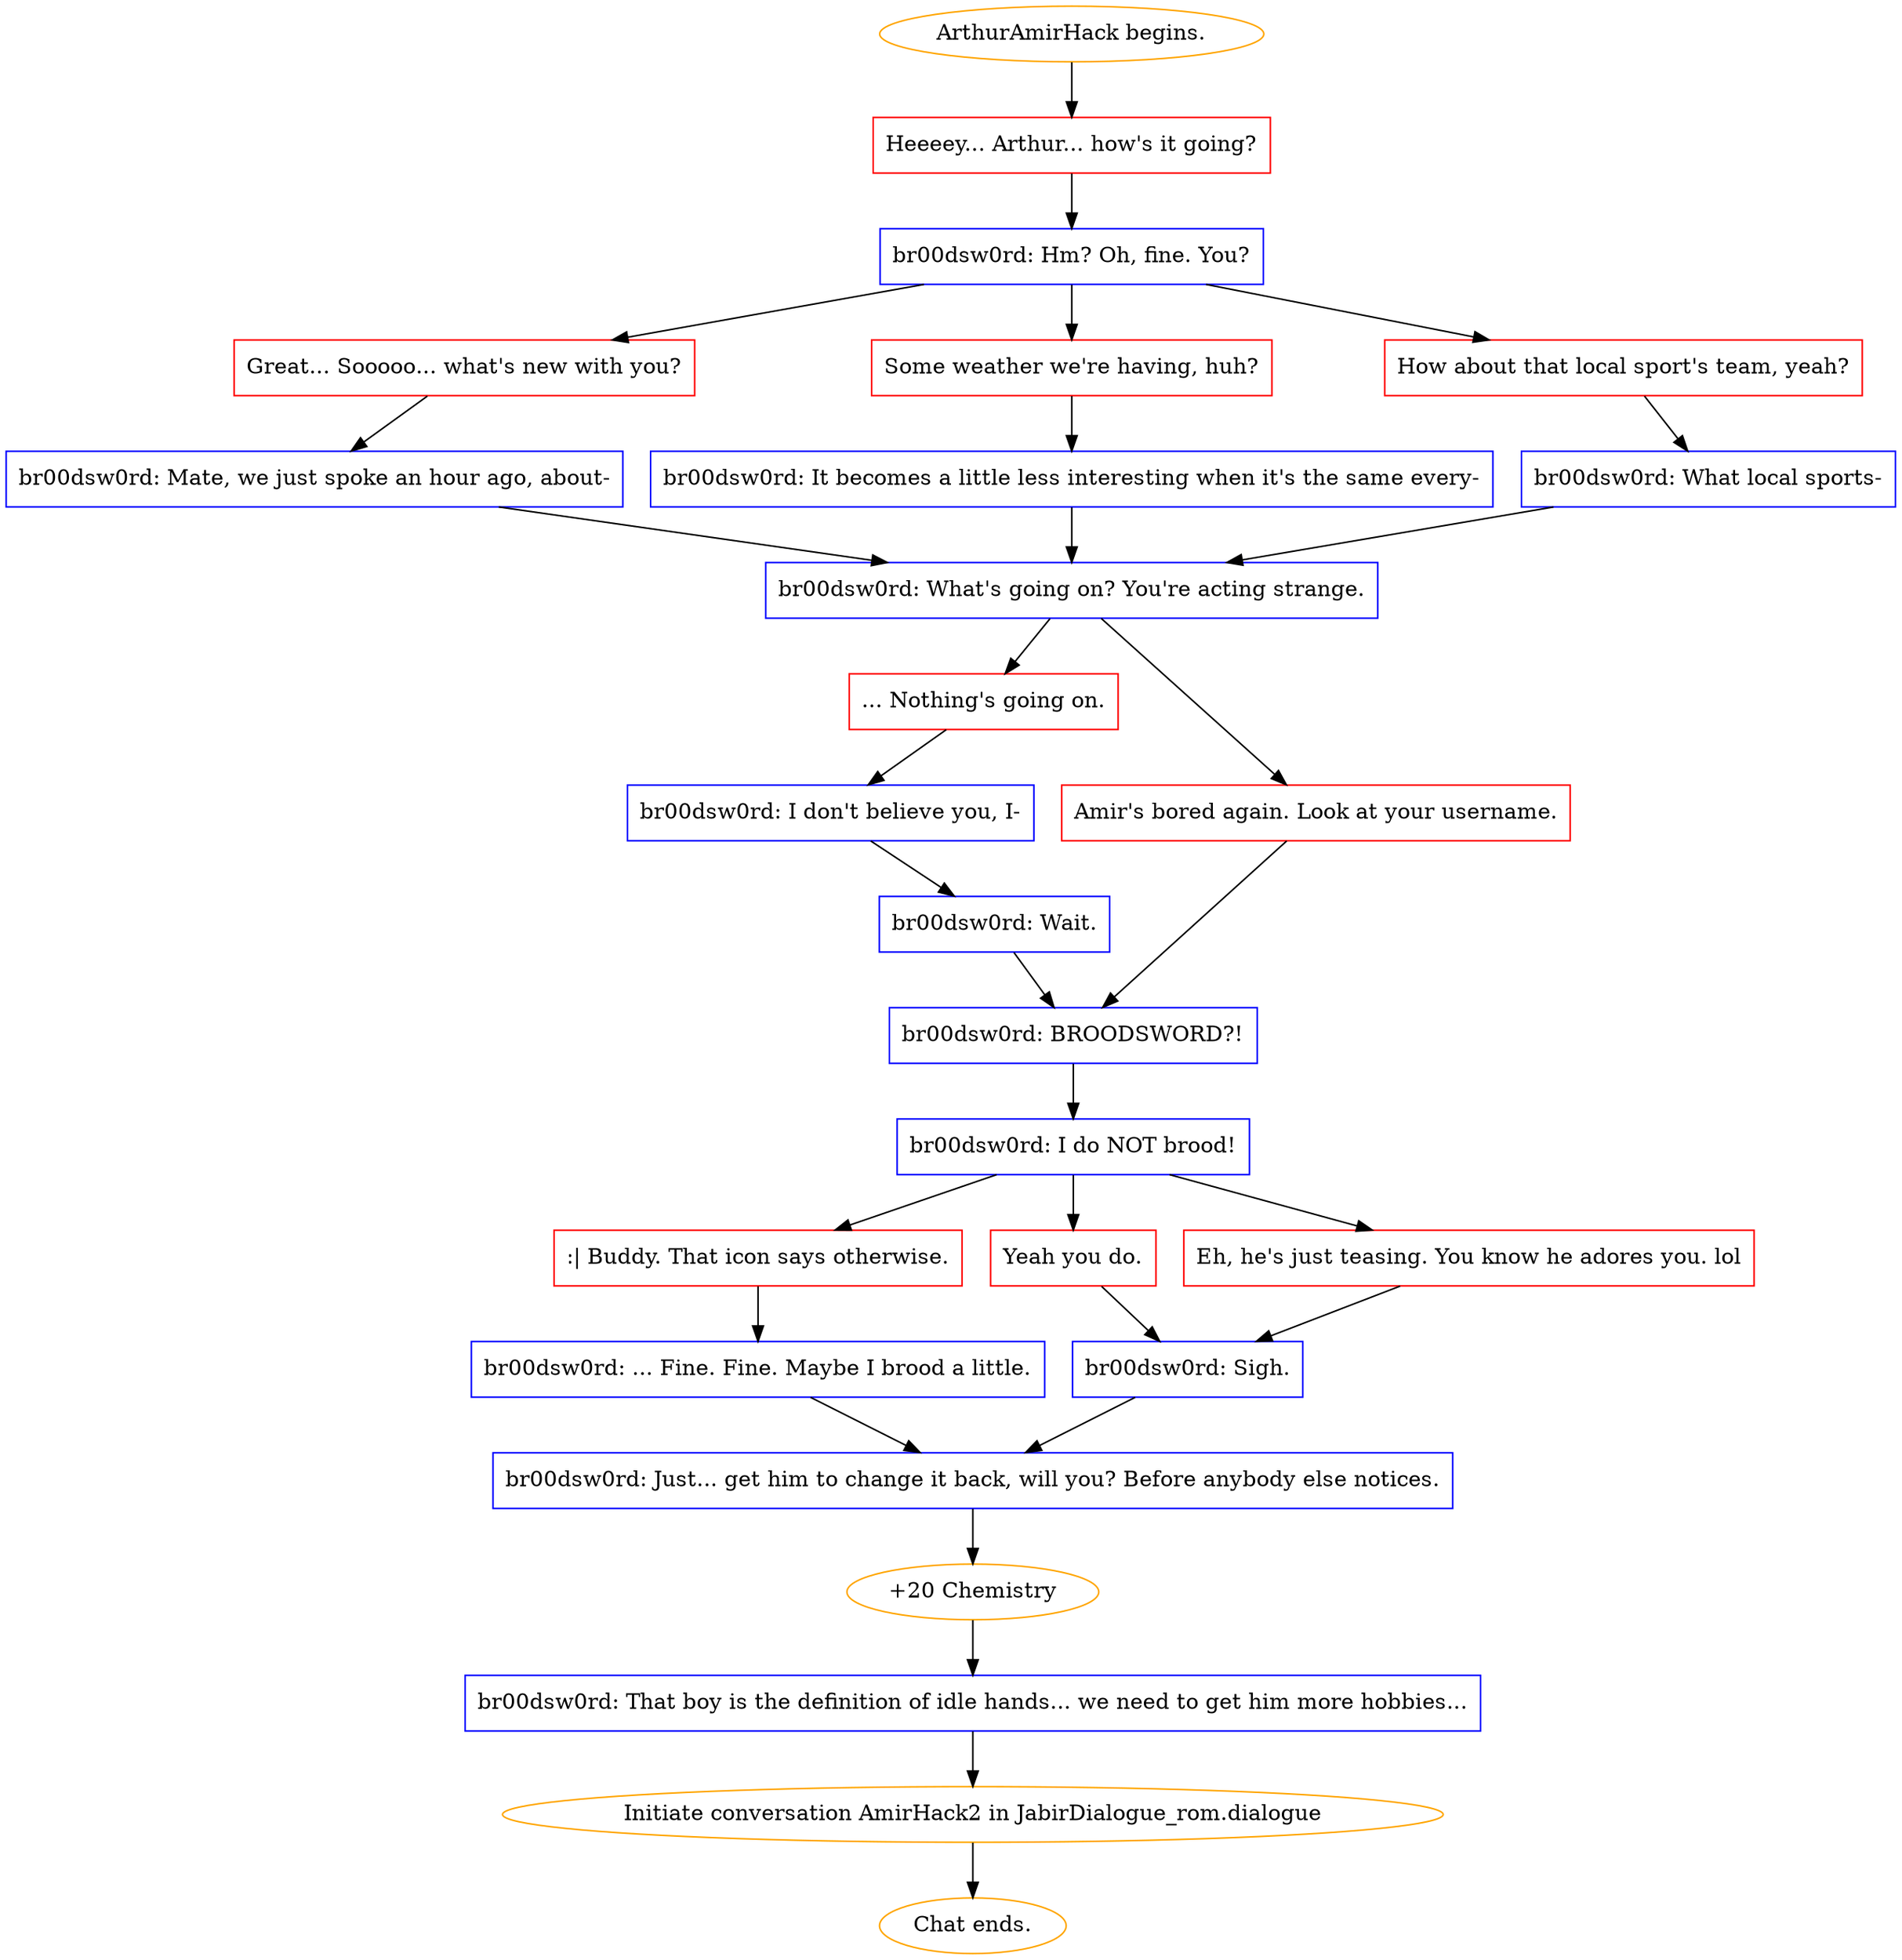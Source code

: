 digraph {
	"ArthurAmirHack begins." [color=orange];
		"ArthurAmirHack begins." -> j3022926847;
	j3022926847 [label="Heeeey... Arthur... how's it going?",shape=box,color=red];
		j3022926847 -> j614830565;
	j614830565 [label="br00dsw0rd: Hm? Oh, fine. You?",shape=box,color=blue];
		j614830565 -> j1793197571;
		j614830565 -> j2218607605;
		j614830565 -> j1544501313;
	j1793197571 [label="Great... Sooooo... what's new with you?",shape=box,color=red];
		j1793197571 -> j2050072102;
	j2218607605 [label="Some weather we're having, huh?",shape=box,color=red];
		j2218607605 -> j641838563;
	j1544501313 [label="How about that local sport's team, yeah?",shape=box,color=red];
		j1544501313 -> j972200348;
	j2050072102 [label="br00dsw0rd: Mate, we just spoke an hour ago, about-",shape=box,color=blue];
		j2050072102 -> j2804510882;
	j641838563 [label="br00dsw0rd: It becomes a little less interesting when it's the same every-",shape=box,color=blue];
		j641838563 -> j2804510882;
	j972200348 [label="br00dsw0rd: What local sports-",shape=box,color=blue];
		j972200348 -> j2804510882;
	j2804510882 [label="br00dsw0rd: What's going on? You're acting strange.",shape=box,color=blue];
		j2804510882 -> j2024692824;
		j2804510882 -> j4093042245;
	j2024692824 [label="... Nothing's going on.",shape=box,color=red];
		j2024692824 -> j398213659;
	j4093042245 [label="Amir's bored again. Look at your username.",shape=box,color=red];
		j4093042245 -> j4258327022;
	j398213659 [label="br00dsw0rd: I don't believe you, I-",shape=box,color=blue];
		j398213659 -> j4015739059;
	j4258327022 [label="br00dsw0rd: BROODSWORD?!",shape=box,color=blue];
		j4258327022 -> j964643295;
	j4015739059 [label="br00dsw0rd: Wait.",shape=box,color=blue];
		j4015739059 -> j4258327022;
	j964643295 [label="br00dsw0rd: I do NOT brood!",shape=box,color=blue];
		j964643295 -> j1290097946;
		j964643295 -> j319991101;
		j964643295 -> j2435616696;
	j1290097946 [label=":| Buddy. That icon says otherwise.",shape=box,color=red];
		j1290097946 -> j2681875785;
	j319991101 [label="Yeah you do.",shape=box,color=red];
		j319991101 -> j3726988835;
	j2435616696 [label="Eh, he's just teasing. You know he adores you. lol",shape=box,color=red];
		j2435616696 -> j3726988835;
	j2681875785 [label="br00dsw0rd: ... Fine. Fine. Maybe I brood a little.",shape=box,color=blue];
		j2681875785 -> j3382395452;
	j3726988835 [label="br00dsw0rd: Sigh.",shape=box,color=blue];
		j3726988835 -> j3382395452;
	j3382395452 [label="br00dsw0rd: Just... get him to change it back, will you? Before anybody else notices.",shape=box,color=blue];
		j3382395452 -> j1566251859;
	j1566251859 [label="+20 Chemistry",color=orange];
		j1566251859 -> j547453896;
	j547453896 [label="br00dsw0rd: That boy is the definition of idle hands... we need to get him more hobbies...",shape=box,color=blue];
		j547453896 -> "Initiate conversation AmirHack2 in JabirDialogue_rom.dialogue";
	"Initiate conversation AmirHack2 in JabirDialogue_rom.dialogue" [label="Initiate conversation AmirHack2 in JabirDialogue_rom.dialogue",color=orange];
		"Initiate conversation AmirHack2 in JabirDialogue_rom.dialogue" -> "Chat ends.";
	"Chat ends." [color=orange];
}